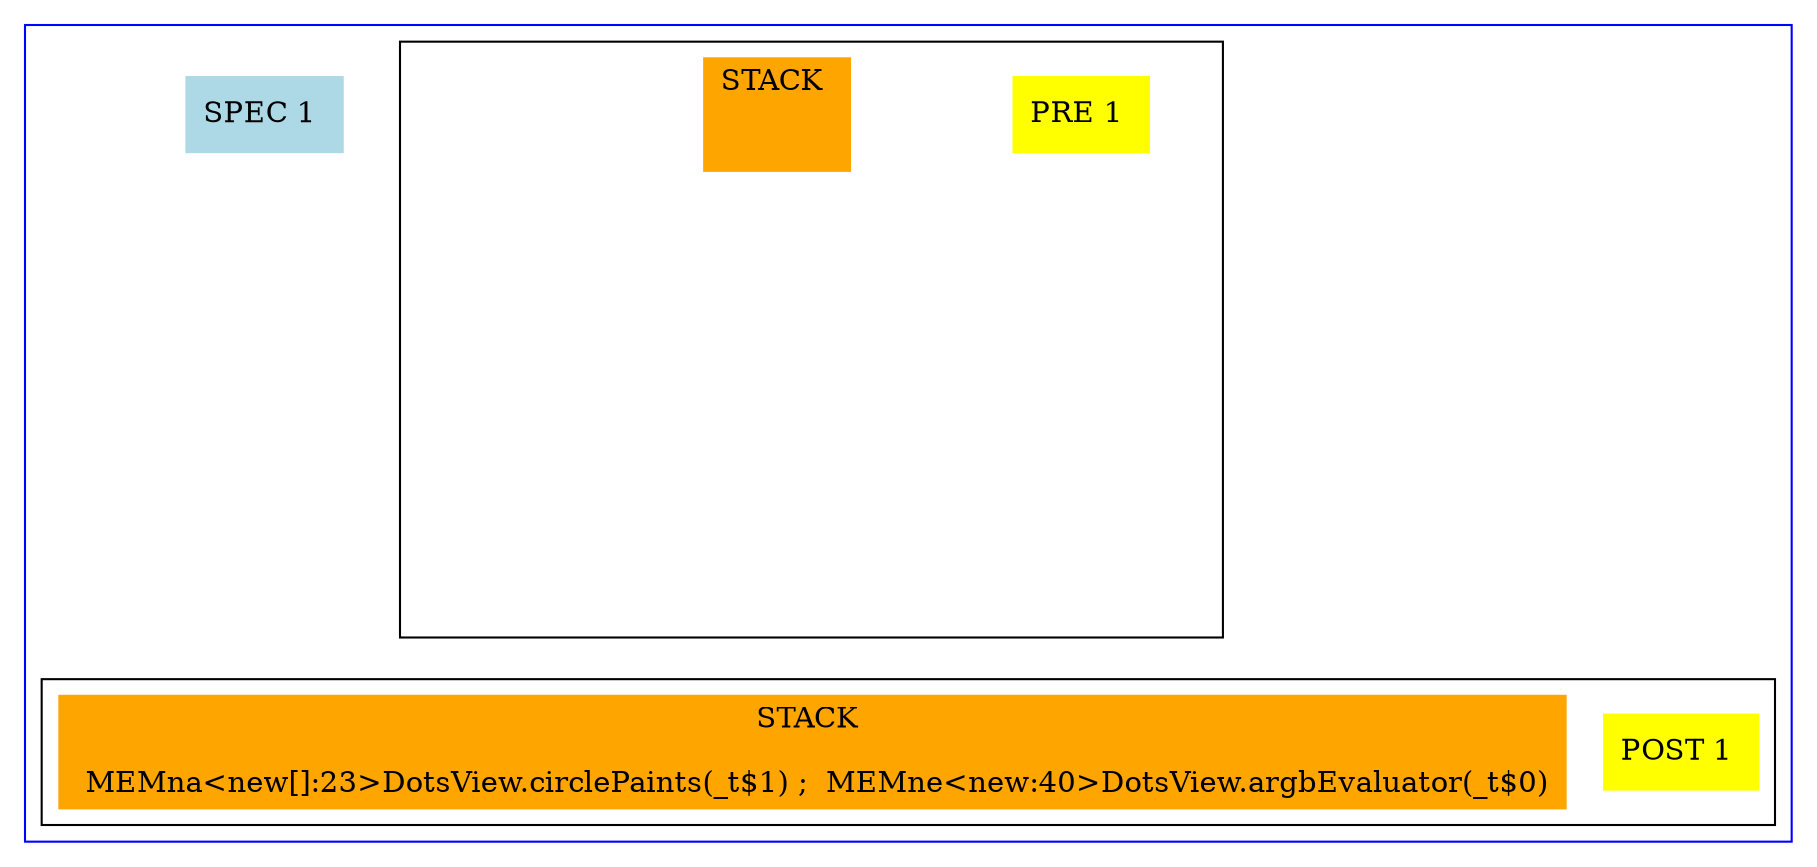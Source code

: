 #### Dotty version:  ####



digraph main { 
node [shape=box]; 

 compound = true; 

 subgraph cluster_99 { color=blue 

 state100L0 [label="SPEC 1 ",  style=filled, color= lightblue]

 subgraph cluster_prop_2 { color=black 

 PRE103L0 [label="PRE 1 ",  style=filled, color= yellow]
subgraph {
 node [shape=box]; 
 state_pi_2 [label="STACK \n\n " color=orange style=filled]
  inv_11 [style=invis]
  inv_111 [style=invis]
  inv_1111 [style=invis]
  inv_12 [style=invis]
  inv_122 [style=invis]
  inv_1222 [style=invis]
  inv_13 [style=invis]
  inv_133 [style=invis]
  inv_1333 [style=invis]
  inv_14 [style=invis]
  inv_144 [style=invis]
  inv_1444 [style=invis]
  state_pi_2 -> inv_11 [style=invis]
  inv_11 -> inv_111 [style=invis]
  inv_111 -> inv_1111 [style=invis]
  state_pi_2 -> inv_12 [style=invis]
  inv_12 -> inv_122 [style=invis]
  inv_122 -> inv_1222 [style=invis]
  state_pi_2 -> inv_13 [style=invis]
  inv_13 -> inv_133 [style=invis]
  inv_133 -> inv_1333 [style=invis]
  state_pi_2 -> inv_14 [style=invis]
  inv_14 -> inv_144 [style=invis]
  inv_144 -> inv_1444 [style=invis]
}

 } 

 subgraph cluster_prop_3 { color=black 

 POST114L0 [label="POST 1 ",  style=filled, color= yellow]
subgraph {
 node [shape=box]; 
 state_pi_3 [label="STACK \n\n MEMna<new[]:23>DotsView.circlePaints(_t$1) ;  MEMne<new:40>DotsView.argbEvaluator(_t$0)" color=orange style=filled]
}

 } 
  inv_1111 -> state_pi_3 [style=invis]
  inv_1222 -> state_pi_3 [style=invis]
  inv_1333 -> state_pi_3 [style=invis]
  inv_1444 -> state_pi_3 [style=invis]

 } 

}

